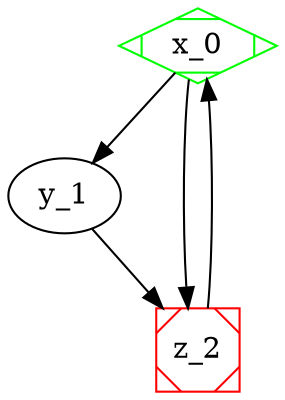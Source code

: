 digraph G { 

    0->1;
    0->2;
    0[label = x_0]; 
    0[shape = Mdiamond, color = green];
    1->2;
    1[label = y_1]; 
    2->0;
    2[label = z_2]; 
    2[shape = Msquare, color = red];

}
